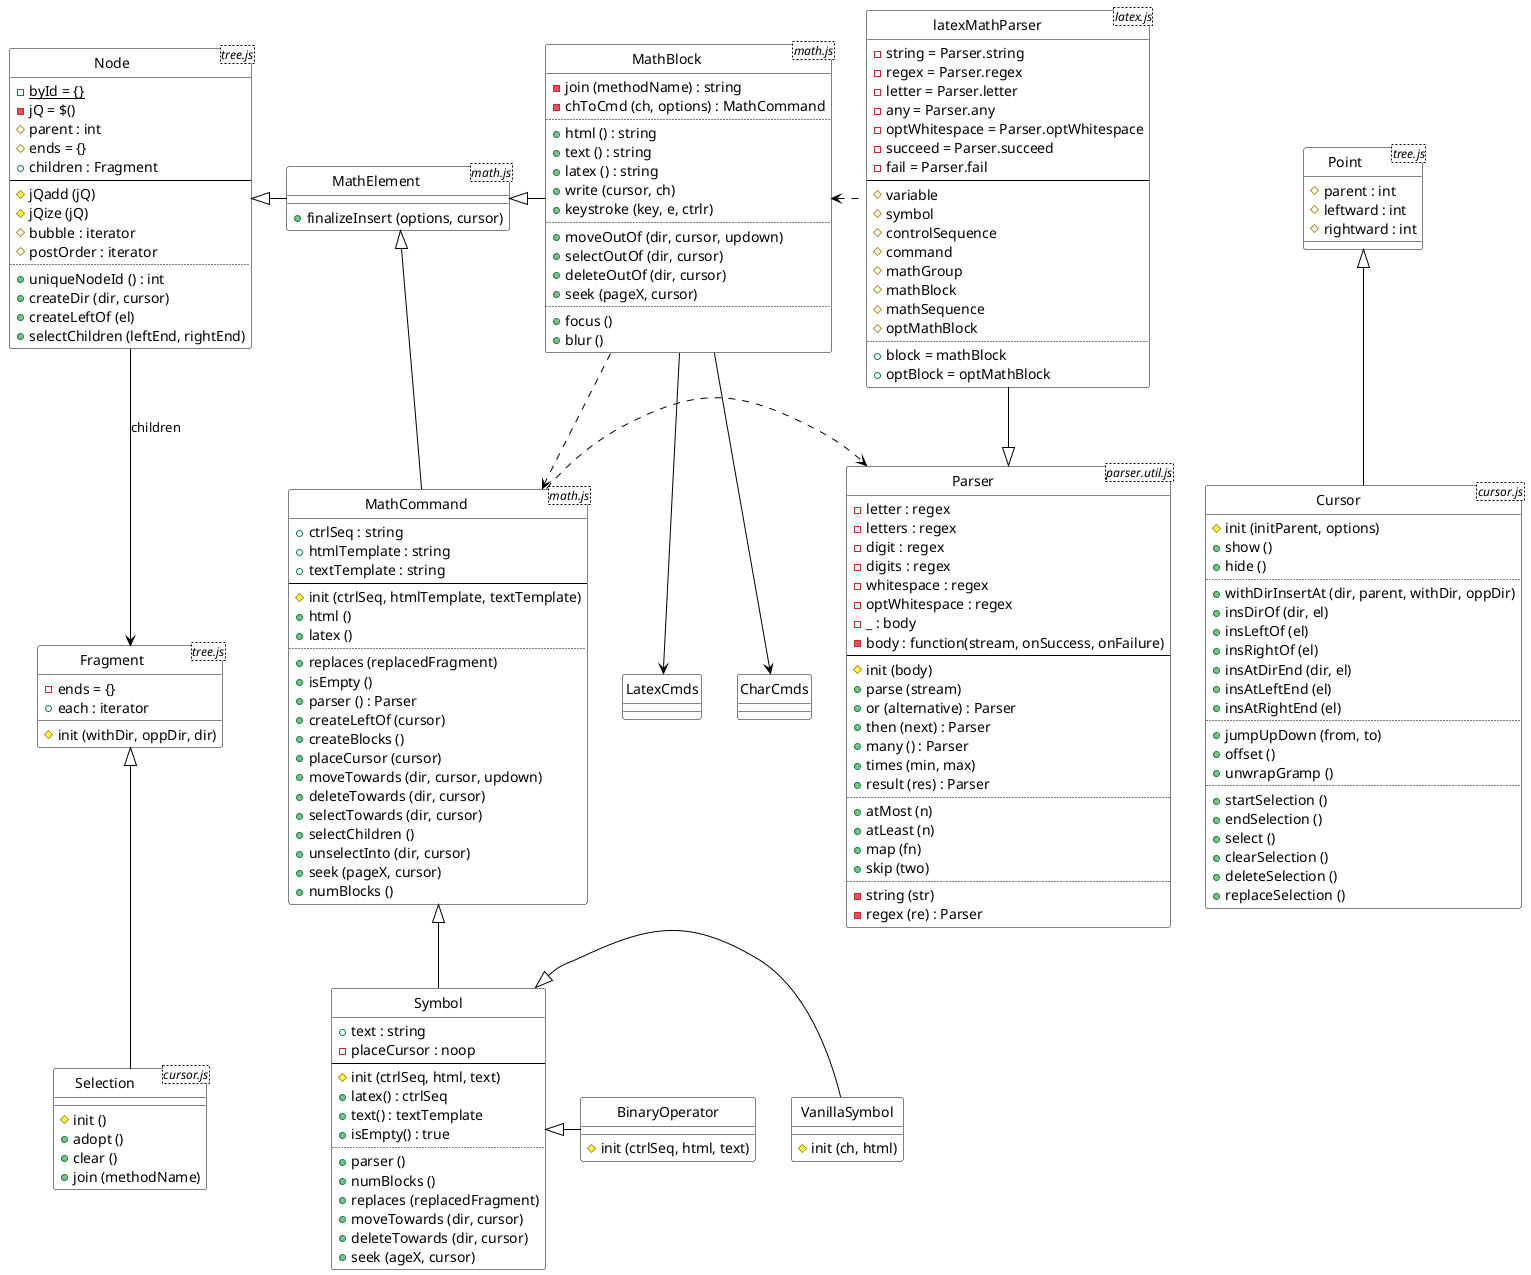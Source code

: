 @startuml
skinparam classBackgroundColor White
skinparam classArrowColor Black
skinparam classBorderColor Black
skinparam stereotypeCBackgroundColor Gray

hide circle
' hide members

Node -d-> Fragment : children
Selection -u-|> Fragment
MathElement -l-|> Node
MathElement <|-r- MathBlock
MathElement <|-- MathCommand
MathCommand <|-- Symbol
MathCommand ..r.> Parser
Symbol <|-r- VanillaSymbol
Symbol <|-r- BinaryOperator
MathBlock ..> MathCommand
MathBlock --> LatexCmds
MathBlock --> CharCmds

Point <|-- Cursor

class Node <tree.js> {
    -{static} byId = {}
    -jQ = $()
    #parent : int
    #ends = {}
    +children : Fragment
    --
    #jQadd (jQ)
    #jQize (jQ)
    #bubble : iterator
    #postOrder : iterator
    ..
    +uniqueNodeId () : int
    +createDir (dir, cursor)
    +createLeftOf (el)
    +selectChildren (leftEnd, rightEnd)
}
class Fragment <tree.js> {
    -ends = {}
    #init (withDir, oppDir, dir)
    +each : iterator
}
class Selection <cursor.js> {
    #init ()
    +adopt ()
    +clear ()
    +join (methodName)
}

class MathElement <math.js> {
    +finalizeInsert (options, cursor)
}

class MathCommand <math.js> {
    +ctrlSeq : string
    +htmlTemplate : string
    +textTemplate : string
    --
    #init (ctrlSeq, htmlTemplate, textTemplate)
    +html ()
    +latex ()
    ..
    +replaces (replacedFragment)
    +isEmpty ()
    +parser () : Parser
    +createLeftOf (cursor)
    +createBlocks ()
    +placeCursor (cursor)
    +moveTowards (dir, cursor, updown)
    +deleteTowards (dir, cursor)
    +selectTowards (dir, cursor)
    +selectChildren ()
    +unselectInto (dir, cursor)
    +seek (pageX, cursor)
    +numBlocks ()
}

class Symbol {
    +text : string
    -placeCursor : noop
    --
    #init (ctrlSeq, html, text)
    +latex() : ctrlSeq
    +text() : textTemplate
    +isEmpty() : true
    ..
    +parser ()
    +numBlocks ()
    +replaces (replacedFragment)
    +moveTowards (dir, cursor)
    +deleteTowards (dir, cursor)
    +seek (ageX, cursor)
}

class MathBlock <math.js> {
    -join (methodName) : string
    -chToCmd (ch, options) : MathCommand
    ..
    +html () : string
    +text () : string
    +latex () : string
    +write (cursor, ch)
    +keystroke (key, e, ctrlr)
    ..
    +moveOutOf (dir, cursor, updown)
    +selectOutOf (dir, cursor)
    +deleteOutOf (dir, cursor)
    +seek (pageX, cursor)
    ..
    +focus ()
    +blur ()
}

class VanillaSymbol {
    #init (ch, html)
}

class BinaryOperator {
    #init (ctrlSeq, html, text)
}

class Point <tree.js> {
    #parent : int
    #leftward : int
    #rightward : int
}

class Cursor <cursor.js> {
    #init (initParent, options)
    +show ()
    +hide ()
    ..
    +withDirInsertAt (dir, parent, withDir, oppDir)
    +insDirOf (dir, el)
    +insLeftOf (el)
    +insRightOf (el)
    +insAtDirEnd (dir, el)
    +insAtLeftEnd (el)
    +insAtRightEnd (el)
    ..
    +jumpUpDown (from, to)
    +offset ()
    +unwrapGramp ()
    ..
    +startSelection ()
    +endSelection ()
    +select ()
    +clearSelection ()
    +deleteSelection ()
    +replaceSelection ()
}

latexMathParser --|> Parser
latexMathParser .l.> MathBlock

class latexMathParser <latex.js> {
    -string = Parser.string
    -regex = Parser.regex
    -letter = Parser.letter
    -any = Parser.any
    -optWhitespace = Parser.optWhitespace
    -succeed = Parser.succeed
    -fail = Parser.fail
    --
    #variable
    #symbol
    #controlSequence
    #command
    #mathGroup
    #mathBlock
    #mathSequence
    #optMathBlock
    ..
    +block = mathBlock
    +optBlock = optMathBlock
}

class Parser <parser.util.js> {
    -letter : regex
    -letters : regex
    -digit : regex
    -digits : regex
    -whitespace : regex
    -optWhitespace : regex
    -_ : body
    -body : function(stream, onSuccess, onFailure)
    --
    #init (body)
    +parse (stream)
    +or (alternative) : Parser
    +then (next) : Parser
    +many () : Parser
    +times (min, max)
    +result (res) : Parser
    ..
    +atMost (n)
    +atLeast (n)
    +map (fn)
    +skip (two)
    ..
    -string (str)
    -regex (re) : Parser
}

@enduml